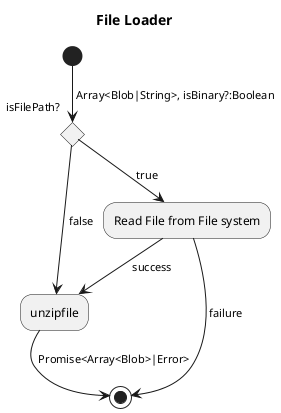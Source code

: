 @startuml DocxMerger
title File Loader

(*) --> [ Array<Blob|String>, isBinary?:Boolean] if "isFilePath?" then
--> [ true] "Read File from File system"
--> [ success] "unzipfile"
"Read File from File system" --> [ failure] (*)
else
-> [ false] "unzipfile"
endif
--> [ Promise<Array<Blob>|Error>] (*)
@enduml
